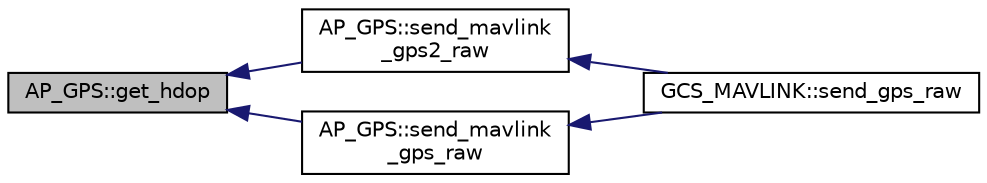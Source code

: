 digraph "AP_GPS::get_hdop"
{
 // INTERACTIVE_SVG=YES
  edge [fontname="Helvetica",fontsize="10",labelfontname="Helvetica",labelfontsize="10"];
  node [fontname="Helvetica",fontsize="10",shape=record];
  rankdir="LR";
  Node1 [label="AP_GPS::get_hdop",height=0.2,width=0.4,color="black", fillcolor="grey75", style="filled", fontcolor="black"];
  Node1 -> Node2 [dir="back",color="midnightblue",fontsize="10",style="solid",fontname="Helvetica"];
  Node2 [label="AP_GPS::send_mavlink\l_gps2_raw",height=0.2,width=0.4,color="black", fillcolor="white", style="filled",URL="$classAP__GPS.html#a559c00ff3bbc1232f68e64d29a892128"];
  Node2 -> Node3 [dir="back",color="midnightblue",fontsize="10",style="solid",fontname="Helvetica"];
  Node3 [label="GCS_MAVLINK::send_gps_raw",height=0.2,width=0.4,color="black", fillcolor="white", style="filled",URL="$classGCS__MAVLINK.html#aa6f7ccdb5ed30bcce6499dcbf9e6d4ad"];
  Node1 -> Node4 [dir="back",color="midnightblue",fontsize="10",style="solid",fontname="Helvetica"];
  Node4 [label="AP_GPS::send_mavlink\l_gps_raw",height=0.2,width=0.4,color="black", fillcolor="white", style="filled",URL="$classAP__GPS.html#a266ef4a39f7a303fc1905bf7f9e4ed09"];
  Node4 -> Node3 [dir="back",color="midnightblue",fontsize="10",style="solid",fontname="Helvetica"];
}

